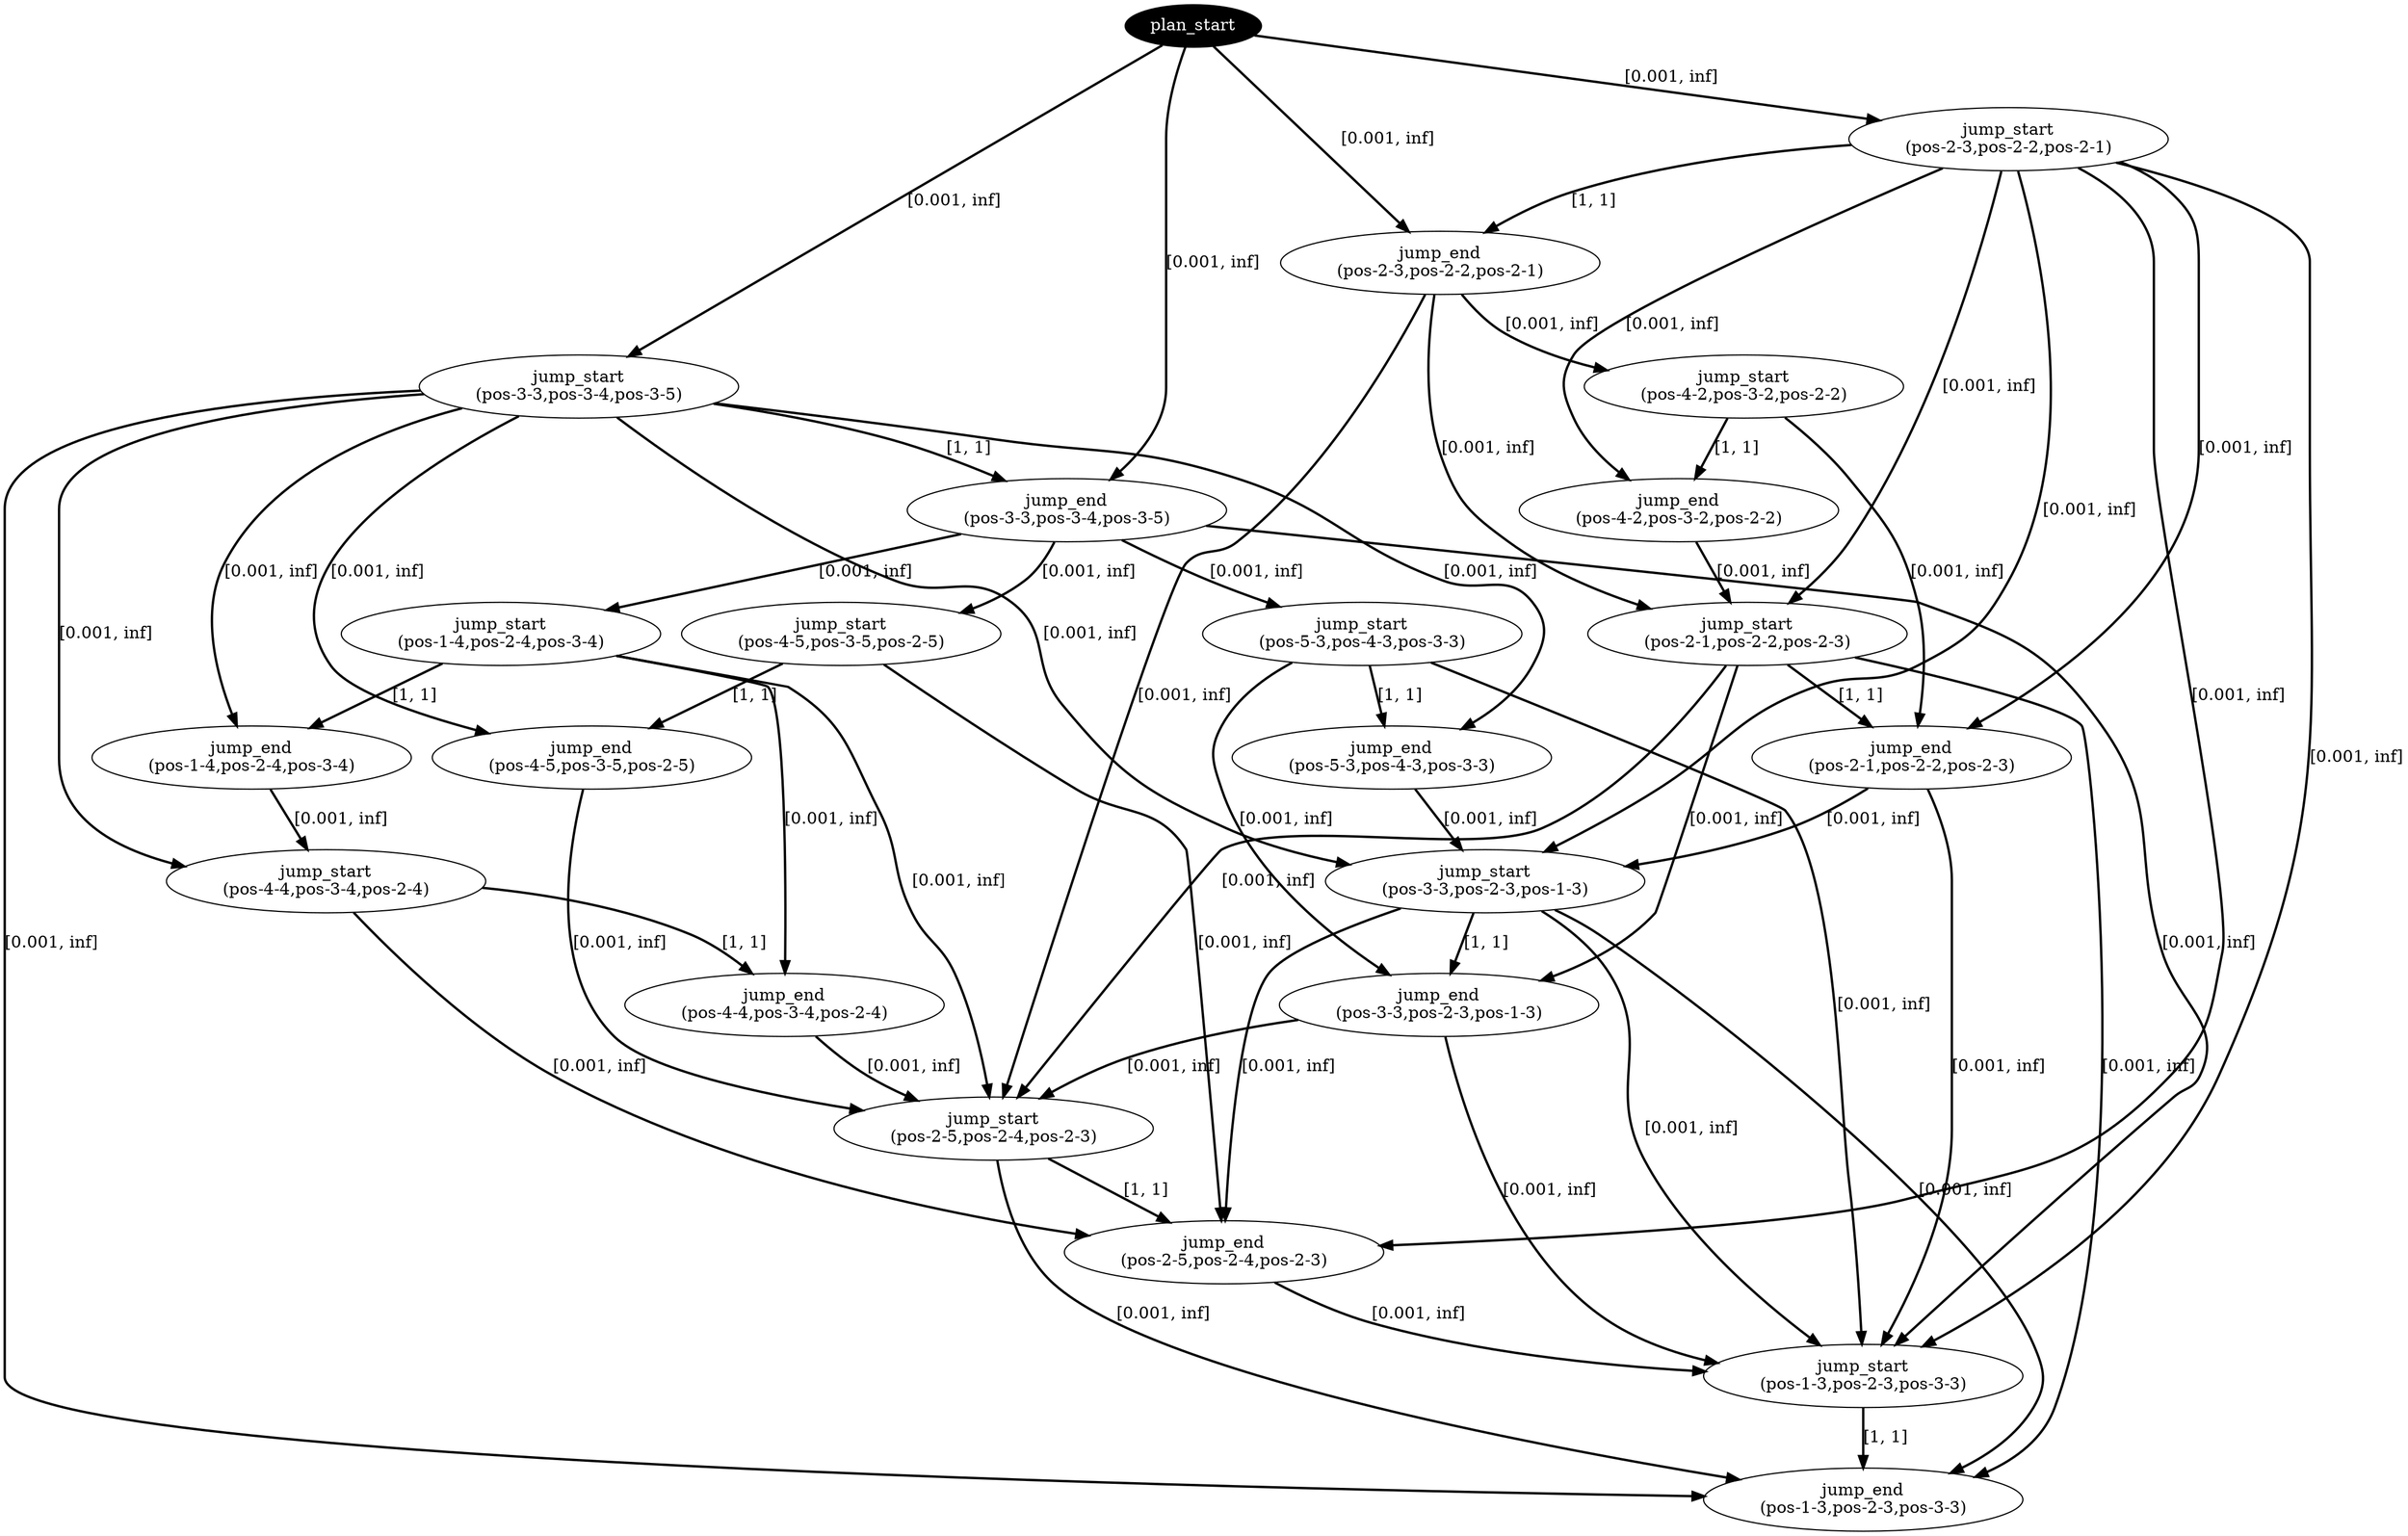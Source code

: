 digraph plan {
0[ label="plan_start",style=filled,fillcolor=black,fontcolor=white];
1[ label="jump_start
(pos-2-3,pos-2-2,pos-2-1)"];
2[ label="jump_end
(pos-2-3,pos-2-2,pos-2-1)"];
3[ label="jump_start
(pos-3-3,pos-3-4,pos-3-5)"];
4[ label="jump_end
(pos-3-3,pos-3-4,pos-3-5)"];
5[ label="jump_start
(pos-4-2,pos-3-2,pos-2-2)"];
6[ label="jump_end
(pos-4-2,pos-3-2,pos-2-2)"];
7[ label="jump_start
(pos-5-3,pos-4-3,pos-3-3)"];
8[ label="jump_end
(pos-5-3,pos-4-3,pos-3-3)"];
9[ label="jump_start
(pos-1-4,pos-2-4,pos-3-4)"];
10[ label="jump_end
(pos-1-4,pos-2-4,pos-3-4)"];
11[ label="jump_start
(pos-4-5,pos-3-5,pos-2-5)"];
12[ label="jump_end
(pos-4-5,pos-3-5,pos-2-5)"];
13[ label="jump_start
(pos-4-4,pos-3-4,pos-2-4)"];
14[ label="jump_end
(pos-4-4,pos-3-4,pos-2-4)"];
15[ label="jump_start
(pos-2-1,pos-2-2,pos-2-3)"];
16[ label="jump_end
(pos-2-1,pos-2-2,pos-2-3)"];
17[ label="jump_start
(pos-3-3,pos-2-3,pos-1-3)"];
18[ label="jump_end
(pos-3-3,pos-2-3,pos-1-3)"];
19[ label="jump_start
(pos-2-5,pos-2-4,pos-2-3)"];
20[ label="jump_end
(pos-2-5,pos-2-4,pos-2-3)"];
21[ label="jump_start
(pos-1-3,pos-2-3,pos-3-3)"];
22[ label="jump_end
(pos-1-3,pos-2-3,pos-3-3)"];
"0" -> "1" [ label="[0.001, inf]" , penwidth=2, color="black"]
"0" -> "3" [ label="[0.001, inf]" , penwidth=2, color="black"]
"1" -> "2" [ label="[1, 1]" , penwidth=2, color="black"]
"0" -> "2" [ label="[0.001, inf]" , penwidth=2, color="black"]
"3" -> "4" [ label="[1, 1]" , penwidth=2, color="black"]
"0" -> "4" [ label="[0.001, inf]" , penwidth=2, color="black"]
"2" -> "5" [ label="[0.001, inf]" , penwidth=2, color="black"]
"4" -> "7" [ label="[0.001, inf]" , penwidth=2, color="black"]
"4" -> "9" [ label="[0.001, inf]" , penwidth=2, color="black"]
"4" -> "11" [ label="[0.001, inf]" , penwidth=2, color="black"]
"5" -> "6" [ label="[1, 1]" , penwidth=2, color="black"]
"1" -> "6" [ label="[0.001, inf]" , penwidth=2, color="black"]
"7" -> "8" [ label="[1, 1]" , penwidth=2, color="black"]
"3" -> "8" [ label="[0.001, inf]" , penwidth=2, color="black"]
"9" -> "10" [ label="[1, 1]" , penwidth=2, color="black"]
"3" -> "10" [ label="[0.001, inf]" , penwidth=2, color="black"]
"11" -> "12" [ label="[1, 1]" , penwidth=2, color="black"]
"3" -> "12" [ label="[0.001, inf]" , penwidth=2, color="black"]
"10" -> "13" [ label="[0.001, inf]" , penwidth=2, color="black"]
"3" -> "13" [ label="[0.001, inf]" , penwidth=2, color="black"]
"2" -> "15" [ label="[0.001, inf]" , penwidth=2, color="black"]
"6" -> "15" [ label="[0.001, inf]" , penwidth=2, color="black"]
"1" -> "15" [ label="[0.001, inf]" , penwidth=2, color="black"]
"13" -> "14" [ label="[1, 1]" , penwidth=2, color="black"]
"9" -> "14" [ label="[0.001, inf]" , penwidth=2, color="black"]
"15" -> "16" [ label="[1, 1]" , penwidth=2, color="black"]
"5" -> "16" [ label="[0.001, inf]" , penwidth=2, color="black"]
"1" -> "16" [ label="[0.001, inf]" , penwidth=2, color="black"]
"8" -> "17" [ label="[0.001, inf]" , penwidth=2, color="black"]
"16" -> "17" [ label="[0.001, inf]" , penwidth=2, color="black"]
"3" -> "17" [ label="[0.001, inf]" , penwidth=2, color="black"]
"1" -> "17" [ label="[0.001, inf]" , penwidth=2, color="black"]
"17" -> "18" [ label="[1, 1]" , penwidth=2, color="black"]
"15" -> "18" [ label="[0.001, inf]" , penwidth=2, color="black"]
"7" -> "18" [ label="[0.001, inf]" , penwidth=2, color="black"]
"12" -> "19" [ label="[0.001, inf]" , penwidth=2, color="black"]
"14" -> "19" [ label="[0.001, inf]" , penwidth=2, color="black"]
"18" -> "19" [ label="[0.001, inf]" , penwidth=2, color="black"]
"15" -> "19" [ label="[0.001, inf]" , penwidth=2, color="black"]
"9" -> "19" [ label="[0.001, inf]" , penwidth=2, color="black"]
"2" -> "19" [ label="[0.001, inf]" , penwidth=2, color="black"]
"19" -> "20" [ label="[1, 1]" , penwidth=2, color="black"]
"17" -> "20" [ label="[0.001, inf]" , penwidth=2, color="black"]
"13" -> "20" [ label="[0.001, inf]" , penwidth=2, color="black"]
"11" -> "20" [ label="[0.001, inf]" , penwidth=2, color="black"]
"1" -> "20" [ label="[0.001, inf]" , penwidth=2, color="black"]
"18" -> "21" [ label="[0.001, inf]" , penwidth=2, color="black"]
"20" -> "21" [ label="[0.001, inf]" , penwidth=2, color="black"]
"17" -> "21" [ label="[0.001, inf]" , penwidth=2, color="black"]
"16" -> "21" [ label="[0.001, inf]" , penwidth=2, color="black"]
"7" -> "21" [ label="[0.001, inf]" , penwidth=2, color="black"]
"4" -> "21" [ label="[0.001, inf]" , penwidth=2, color="black"]
"1" -> "21" [ label="[0.001, inf]" , penwidth=2, color="black"]
"21" -> "22" [ label="[1, 1]" , penwidth=2, color="black"]
"19" -> "22" [ label="[0.001, inf]" , penwidth=2, color="black"]
"17" -> "22" [ label="[0.001, inf]" , penwidth=2, color="black"]
"15" -> "22" [ label="[0.001, inf]" , penwidth=2, color="black"]
"3" -> "22" [ label="[0.001, inf]" , penwidth=2, color="black"]
}
